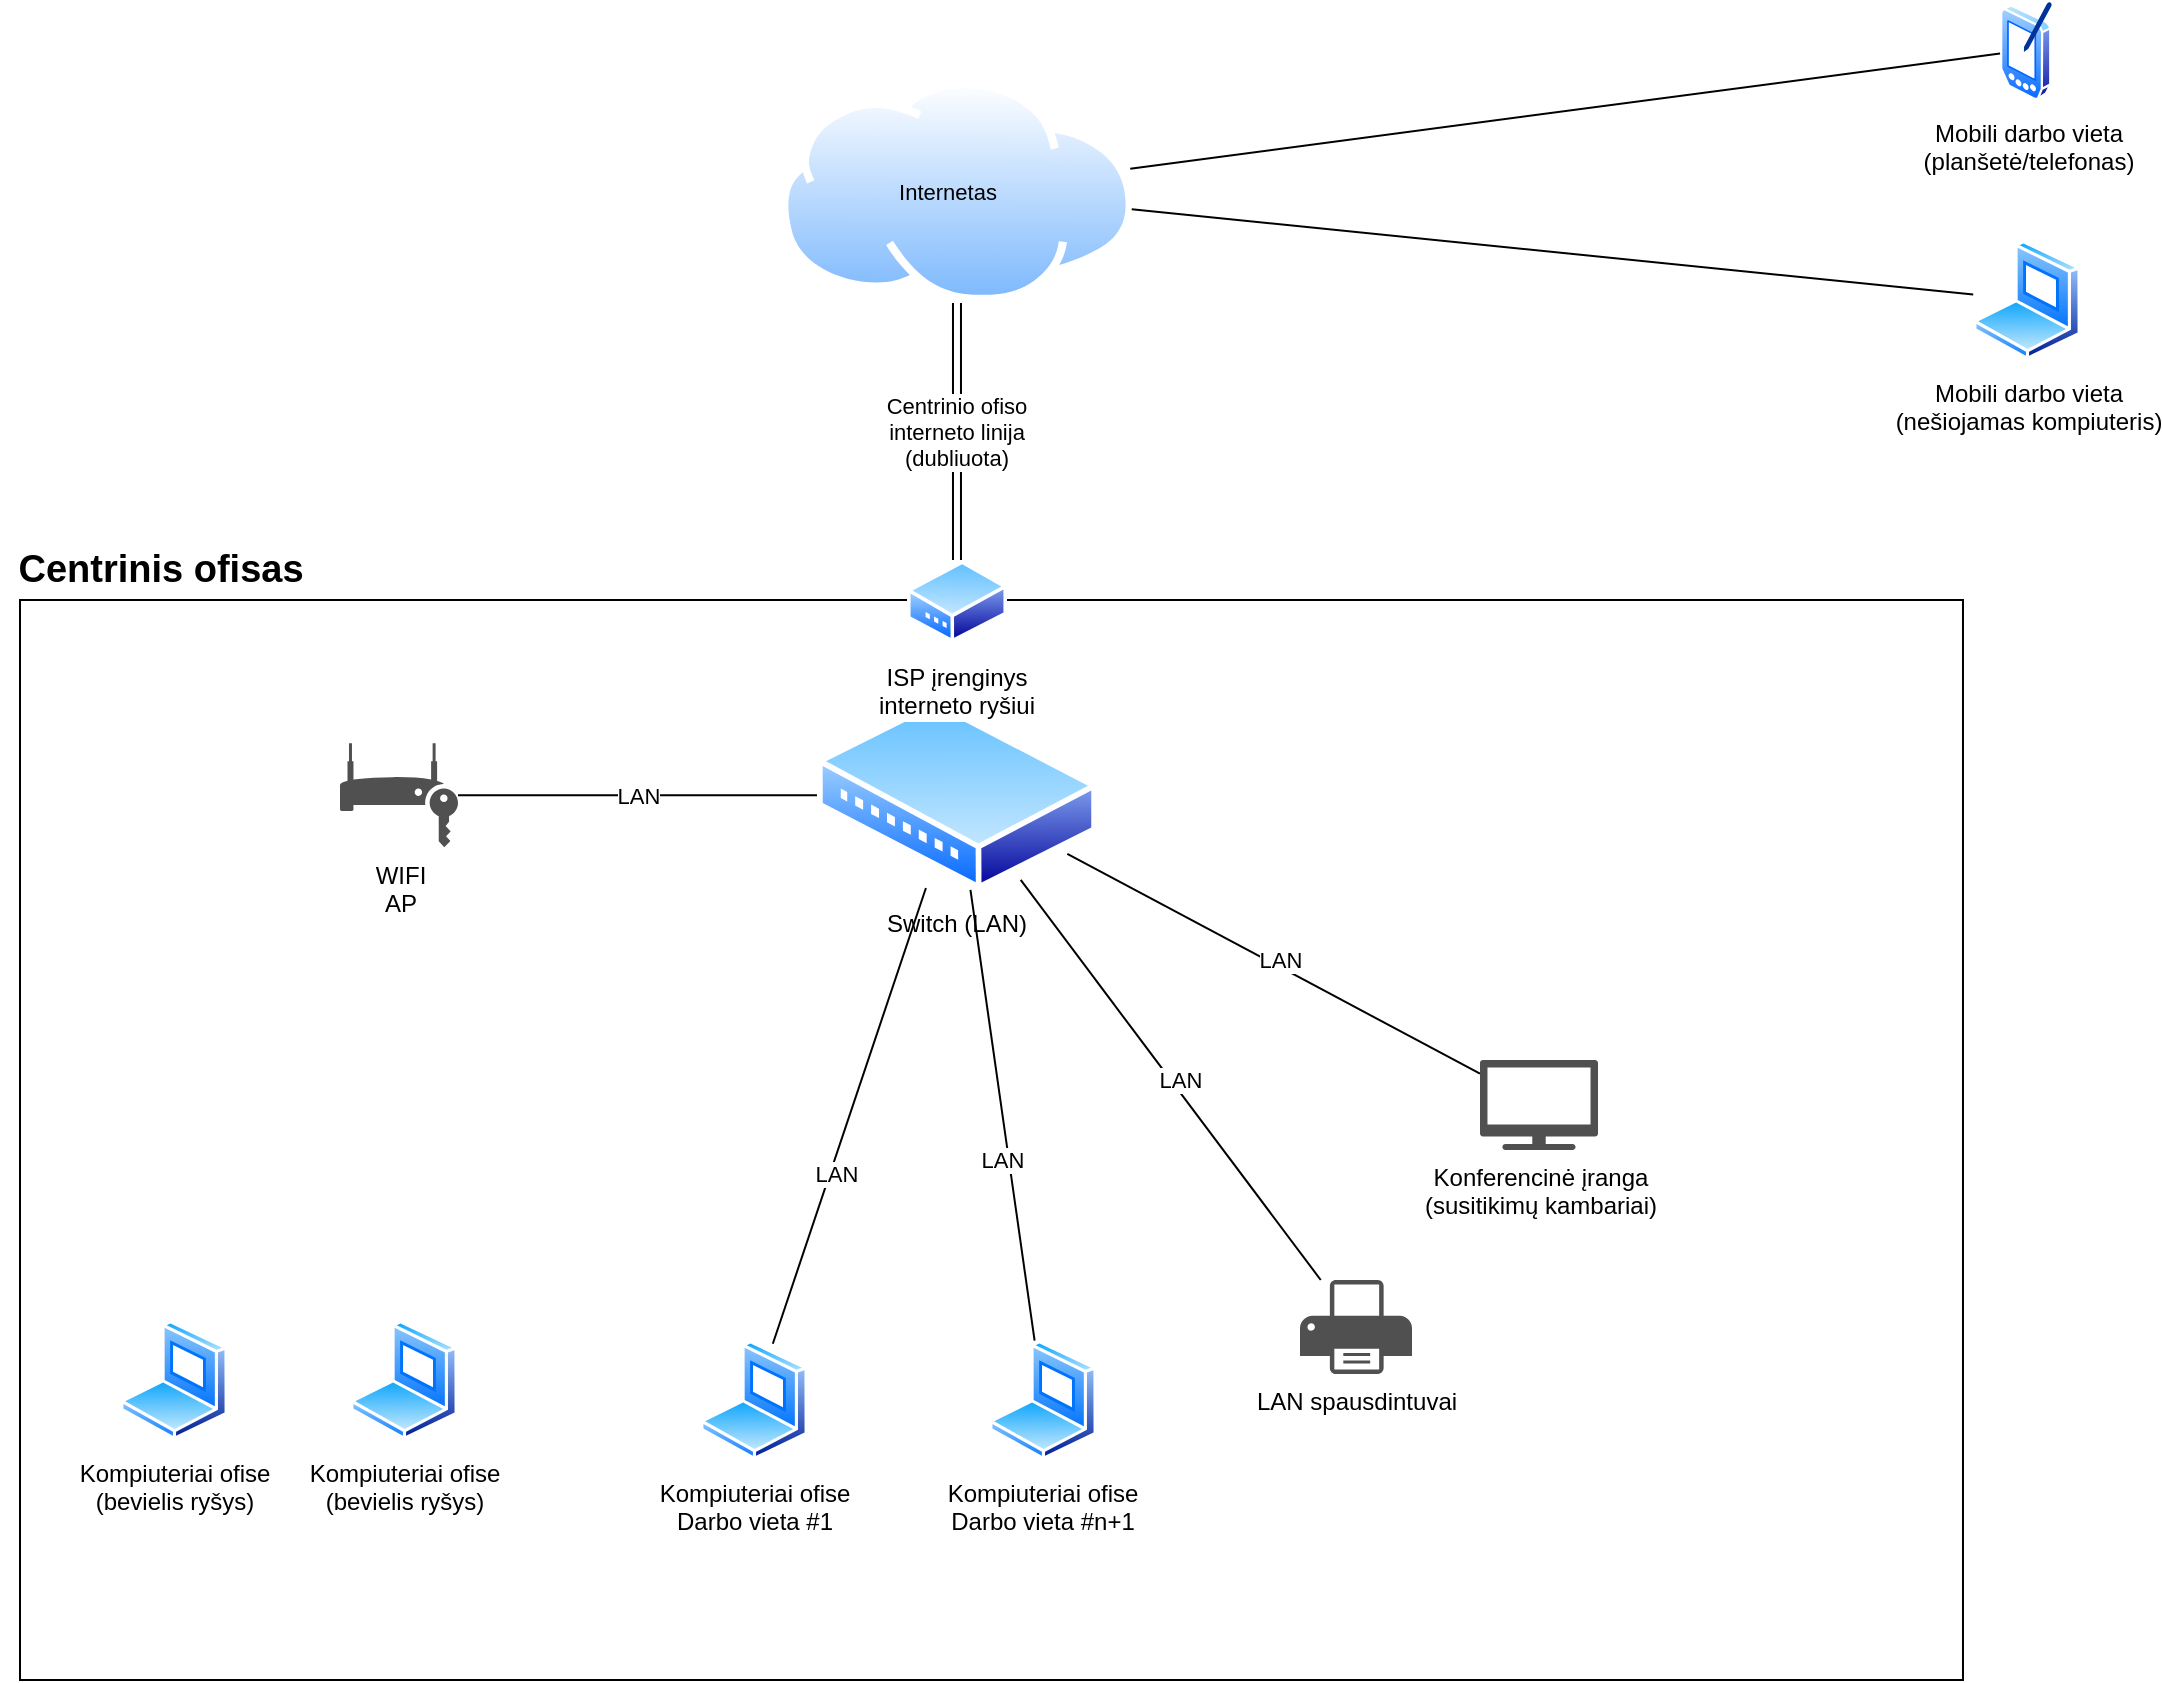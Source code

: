 <mxfile version="13.11.0" type="github">
  <diagram name="Page-1" id="e3a06f82-3646-2815-327d-82caf3d4e204">
    <mxGraphModel dx="1422" dy="882" grid="1" gridSize="10" guides="1" tooltips="1" connect="1" arrows="1" fold="1" page="1" pageScale="1.5" pageWidth="1169" pageHeight="826" background="none" math="0" shadow="0">
      <root>
        <mxCell id="0" style=";html=1;" />
        <mxCell id="1" style=";html=1;" parent="0" />
        <mxCell id="Qnc5R-Qy2l6LQjeW2h2R-1" value="" style="aspect=fixed;perimeter=ellipsePerimeter;align=center;shadow=0;dashed=0;spacingTop=3;image;image=img/lib/active_directory/internet_cloud.svg;html=1;" vertex="1" parent="1">
          <mxGeometry x="700" y="300" width="176.98" height="111.5" as="geometry" />
        </mxCell>
        <mxCell id="Qnc5R-Qy2l6LQjeW2h2R-2" value="Mobili darbo vieta&lt;br&gt;(nešiojamas kompiuteris)" style="aspect=fixed;perimeter=ellipsePerimeter;html=1;align=center;shadow=0;dashed=0;spacingTop=3;image;image=img/lib/active_directory/laptop_client.svg;" vertex="1" parent="1">
          <mxGeometry x="1296.5" y="380" width="54" height="60" as="geometry" />
        </mxCell>
        <mxCell id="Qnc5R-Qy2l6LQjeW2h2R-3" value="Mobili darbo vieta&lt;br&gt;(planšetė/telefonas)" style="aspect=fixed;perimeter=ellipsePerimeter;html=1;align=center;shadow=0;dashed=0;spacingTop=3;image;image=img/lib/active_directory/pda.svg;" vertex="1" parent="1">
          <mxGeometry x="1310" y="260" width="27" height="50" as="geometry" />
        </mxCell>
        <mxCell id="Qnc5R-Qy2l6LQjeW2h2R-29" value="Centrinio ofiso &lt;br&gt;interneto linija&lt;br&gt;(dubliuota)" style="edgeStyle=orthogonalEdgeStyle;rounded=0;orthogonalLoop=1;jettySize=auto;html=1;startFill=0;endArrow=none;endFill=0;strokeColor=#000000;shape=link;" edge="1" parent="1" source="Qnc5R-Qy2l6LQjeW2h2R-12" target="Qnc5R-Qy2l6LQjeW2h2R-1">
          <mxGeometry relative="1" as="geometry" />
        </mxCell>
        <mxCell id="Qnc5R-Qy2l6LQjeW2h2R-34" value="" style="endArrow=none;html=1;strokeColor=#000000;" edge="1" parent="1">
          <mxGeometry width="50" height="50" relative="1" as="geometry">
            <mxPoint x="700" y="670" as="sourcePoint" />
            <mxPoint x="750" y="620" as="targetPoint" />
          </mxGeometry>
        </mxCell>
        <mxCell id="Qnc5R-Qy2l6LQjeW2h2R-35" value="" style="endArrow=none;html=1;strokeColor=#000000;" edge="1" parent="1">
          <mxGeometry width="50" height="50" relative="1" as="geometry">
            <mxPoint x="700" y="670" as="sourcePoint" />
            <mxPoint x="750" y="620" as="targetPoint" />
          </mxGeometry>
        </mxCell>
        <mxCell id="Qnc5R-Qy2l6LQjeW2h2R-31" value="" style="rounded=0;whiteSpace=wrap;html=1;fontSize=11;" vertex="1" parent="1">
          <mxGeometry x="320" y="560" width="971.49" height="540" as="geometry" />
        </mxCell>
        <mxCell id="Qnc5R-Qy2l6LQjeW2h2R-4" value="Switch (LAN)" style="aspect=fixed;perimeter=ellipsePerimeter;html=1;align=center;shadow=0;dashed=0;spacingTop=3;image;image=img/lib/active_directory/wiring_hub.svg;" vertex="1" parent="1">
          <mxGeometry x="718.49" y="610" width="140" height="95.2" as="geometry" />
        </mxCell>
        <mxCell id="Qnc5R-Qy2l6LQjeW2h2R-8" value="" style="rounded=0;orthogonalLoop=1;jettySize=auto;html=1;startFill=0;endFill=0;anchorPointDirection=0;endArrow=none;" edge="1" parent="1" source="Qnc5R-Qy2l6LQjeW2h2R-5" target="Qnc5R-Qy2l6LQjeW2h2R-4">
          <mxGeometry x="400" y="520" as="geometry" />
        </mxCell>
        <mxCell id="Qnc5R-Qy2l6LQjeW2h2R-26" value="LAN" style="edgeLabel;html=1;align=center;verticalAlign=middle;resizable=0;points=[];" vertex="1" connectable="0" parent="Qnc5R-Qy2l6LQjeW2h2R-8">
          <mxGeometry x="-0.179" relative="1" as="geometry">
            <mxPoint y="8" as="offset" />
          </mxGeometry>
        </mxCell>
        <mxCell id="Qnc5R-Qy2l6LQjeW2h2R-5" value="Kompiuteriai ofise&lt;br&gt;Darbo vieta #1" style="aspect=fixed;perimeter=ellipsePerimeter;html=1;align=center;shadow=0;dashed=0;spacingTop=3;image;image=img/lib/active_directory/laptop_client.svg;" vertex="1" parent="1">
          <mxGeometry x="660" y="930" width="54" height="60" as="geometry" />
        </mxCell>
        <mxCell id="Qnc5R-Qy2l6LQjeW2h2R-9" value="LAN" style="rounded=0;orthogonalLoop=1;jettySize=auto;html=1;startFill=0;endFill=0;anchorPointDirection=0;elbow=vertical;endSize=0;startSize=0;endArrow=none;" edge="1" parent="1" source="Qnc5R-Qy2l6LQjeW2h2R-6" target="Qnc5R-Qy2l6LQjeW2h2R-4">
          <mxGeometry as="geometry">
            <mxPoint y="22" as="offset" />
          </mxGeometry>
        </mxCell>
        <mxCell id="Qnc5R-Qy2l6LQjeW2h2R-6" value="Kompiuteriai ofise&lt;br&gt;Darbo vieta #n+1" style="aspect=fixed;perimeter=ellipsePerimeter;html=1;align=center;shadow=0;dashed=0;spacingTop=3;image;image=img/lib/active_directory/laptop_client.svg;" vertex="1" parent="1">
          <mxGeometry x="804.49" y="930" width="54" height="60" as="geometry" />
        </mxCell>
        <mxCell id="Qnc5R-Qy2l6LQjeW2h2R-7" value="Kompiuteriai ofise&lt;br&gt;(bevielis ryšys)" style="aspect=fixed;perimeter=ellipsePerimeter;html=1;align=center;shadow=0;dashed=0;spacingTop=3;image;image=img/lib/active_directory/laptop_client.svg;" vertex="1" parent="1">
          <mxGeometry x="485" y="920" width="54" height="60" as="geometry" />
        </mxCell>
        <mxCell id="Qnc5R-Qy2l6LQjeW2h2R-12" value="ISP įrenginys&lt;br&gt;interneto ryšiui" style="aspect=fixed;perimeter=ellipsePerimeter;html=1;align=center;shadow=0;dashed=0;spacingTop=3;image;image=img/lib/active_directory/modem.svg;" vertex="1" parent="1">
          <mxGeometry x="763.49" y="540" width="50" height="41.5" as="geometry" />
        </mxCell>
        <mxCell id="Qnc5R-Qy2l6LQjeW2h2R-13" value="LAN spausdintuvai" style="pointerEvents=1;shadow=0;dashed=0;html=1;strokeColor=none;fillColor=#505050;labelPosition=center;verticalLabelPosition=bottom;verticalAlign=top;outlineConnect=0;align=center;shape=mxgraph.office.devices.printer;" vertex="1" parent="1">
          <mxGeometry x="960" y="900" width="56" height="47" as="geometry" />
        </mxCell>
        <object label="LAN" placeholders="1" id="Qnc5R-Qy2l6LQjeW2h2R-18">
          <mxCell style="edgeStyle=orthogonalEdgeStyle;rounded=0;orthogonalLoop=1;jettySize=auto;html=1;endArrow=none;endFill=0;" edge="1" parent="1" source="Qnc5R-Qy2l6LQjeW2h2R-14" target="Qnc5R-Qy2l6LQjeW2h2R-4">
            <mxGeometry x="400" y="520" as="geometry" />
          </mxCell>
        </object>
        <mxCell id="Qnc5R-Qy2l6LQjeW2h2R-14" value="WIFI&lt;br&gt;AP" style="pointerEvents=1;shadow=0;dashed=0;html=1;strokeColor=none;fillColor=#505050;labelPosition=center;verticalLabelPosition=bottom;verticalAlign=top;outlineConnect=0;align=center;shape=mxgraph.office.devices.session_border_controller;movableLabel=1;" vertex="1" parent="1">
          <mxGeometry x="480" y="631.6" width="59" height="52" as="geometry" />
        </mxCell>
        <mxCell id="Qnc5R-Qy2l6LQjeW2h2R-24" value="LAN" style="rounded=0;orthogonalLoop=1;jettySize=auto;html=1;endArrow=none;endFill=0;" edge="1" parent="1" source="Qnc5R-Qy2l6LQjeW2h2R-15" target="Qnc5R-Qy2l6LQjeW2h2R-4">
          <mxGeometry as="geometry">
            <mxPoint x="3" y="-2" as="offset" />
          </mxGeometry>
        </mxCell>
        <mxCell id="Qnc5R-Qy2l6LQjeW2h2R-15" value="Konferencinė įranga&lt;br&gt;(susitikimų kambariai)" style="pointerEvents=1;shadow=0;dashed=0;html=1;strokeColor=none;fillColor=#505050;labelPosition=center;verticalLabelPosition=bottom;verticalAlign=top;outlineConnect=0;align=center;shape=mxgraph.office.devices.tv;" vertex="1" parent="1">
          <mxGeometry x="1050" y="790" width="59" height="45" as="geometry" />
        </mxCell>
        <mxCell id="Qnc5R-Qy2l6LQjeW2h2R-39" value="Centrinis ofisas" style="text;html=1;align=center;verticalAlign=middle;resizable=0;points=[];autosize=1;fontSize=19;fontStyle=1" vertex="1" parent="1">
          <mxGeometry x="310" y="530" width="160" height="30" as="geometry" />
        </mxCell>
        <mxCell id="Qnc5R-Qy2l6LQjeW2h2R-42" value="" style="shape=image;html=1;verticalAlign=top;verticalLabelPosition=bottom;labelBackgroundColor=#ffffff;imageAspect=0;aspect=fixed;image=https://cdn1.iconfinder.com/data/icons/computer-hardware-cute-style-vol-2/52/wifi__wireless__internet__network__signal__connection__router-128.png;fontSize=19;" vertex="1" parent="1">
          <mxGeometry x="487" y="870" width="50" height="50" as="geometry" />
        </mxCell>
        <mxCell id="Qnc5R-Qy2l6LQjeW2h2R-43" value="" style="shape=image;html=1;verticalAlign=top;verticalLabelPosition=bottom;labelBackgroundColor=#ffffff;imageAspect=0;aspect=fixed;image=https://cdn1.iconfinder.com/data/icons/computer-hardware-cute-style-vol-2/52/wifi__wireless__internet__network__signal__connection__router-128.png;fontSize=19;rotation=-180;" vertex="1" parent="1">
          <mxGeometry x="484.5" y="720" width="50" height="50" as="geometry" />
        </mxCell>
        <mxCell id="Qnc5R-Qy2l6LQjeW2h2R-44" value="Kompiuteriai ofise&lt;br&gt;(bevielis ryšys)" style="aspect=fixed;perimeter=ellipsePerimeter;html=1;align=center;shadow=0;dashed=0;spacingTop=3;image;image=img/lib/active_directory/laptop_client.svg;" vertex="1" parent="1">
          <mxGeometry x="370" y="920" width="54" height="60" as="geometry" />
        </mxCell>
        <mxCell id="Qnc5R-Qy2l6LQjeW2h2R-45" value="" style="shape=image;html=1;verticalAlign=top;verticalLabelPosition=bottom;labelBackgroundColor=#ffffff;imageAspect=0;aspect=fixed;image=https://cdn1.iconfinder.com/data/icons/computer-hardware-cute-style-vol-2/52/wifi__wireless__internet__network__signal__connection__router-128.png;fontSize=19;" vertex="1" parent="1">
          <mxGeometry x="372" y="870" width="50" height="50" as="geometry" />
        </mxCell>
        <mxCell id="Qnc5R-Qy2l6LQjeW2h2R-46" value="&lt;font style=&quot;font-size: 11px;&quot;&gt;LAN&lt;/font&gt;" style="endArrow=none;html=1;strokeColor=#000000;fontSize=11;" edge="1" parent="1" source="Qnc5R-Qy2l6LQjeW2h2R-13" target="Qnc5R-Qy2l6LQjeW2h2R-4">
          <mxGeometry x="-0.022" y="-4" width="50" height="50" relative="1" as="geometry">
            <mxPoint x="700" y="670" as="sourcePoint" />
            <mxPoint x="750" y="620" as="targetPoint" />
            <mxPoint as="offset" />
          </mxGeometry>
        </mxCell>
        <mxCell id="Qnc5R-Qy2l6LQjeW2h2R-48" value="" style="endArrow=none;html=1;strokeColor=#000000;fontSize=11;" edge="1" parent="1" source="Qnc5R-Qy2l6LQjeW2h2R-1" target="Qnc5R-Qy2l6LQjeW2h2R-3">
          <mxGeometry width="50" height="50" relative="1" as="geometry">
            <mxPoint x="700" y="360" as="sourcePoint" />
            <mxPoint x="750" y="310" as="targetPoint" />
          </mxGeometry>
        </mxCell>
        <mxCell id="Qnc5R-Qy2l6LQjeW2h2R-49" value="" style="endArrow=none;html=1;strokeColor=#000000;fontSize=11;" edge="1" parent="1" source="Qnc5R-Qy2l6LQjeW2h2R-1" target="Qnc5R-Qy2l6LQjeW2h2R-2">
          <mxGeometry width="50" height="50" relative="1" as="geometry">
            <mxPoint x="700" y="360" as="sourcePoint" />
            <mxPoint x="750" y="310" as="targetPoint" />
          </mxGeometry>
        </mxCell>
        <mxCell id="Qnc5R-Qy2l6LQjeW2h2R-50" value="Internetas" style="text;html=1;strokeColor=none;fillColor=none;align=center;verticalAlign=middle;whiteSpace=wrap;rounded=0;fontSize=11;" vertex="1" parent="1">
          <mxGeometry x="764.49" y="345.75" width="40" height="20" as="geometry" />
        </mxCell>
      </root>
    </mxGraphModel>
  </diagram>
</mxfile>
